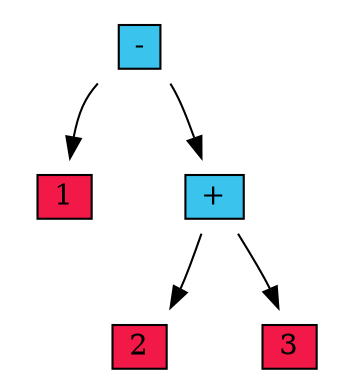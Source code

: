 digraph {
    rankdir = VR
    graph [splines = curved];
    bgcolor = "white";
    node [shape = "plaintext", style = "solid"];

                    node_0x604000000050
                    [
                        label=
                        <
                        <table border="0" cellborder="1" cellspacing="0">
                            <tr><td colspan="2" bgcolor = "#39c3ed">
 - </td>
                            </tr>
                        </table>
                        >
                    ]
                    

                    node_0x604000000010
                    [
                        label=
                        <
                        <table border="0" cellborder="1" cellspacing="0">
                            <tr><td colspan="2" bgcolor = "#f21847">
 1 </td>
                            </tr>
                        </table>
                        >
                    ]
                    
                    node_0x604000000050 -> node_0x604000000010;

                    node_0x6040000000d0
                    [
                        label=
                        <
                        <table border="0" cellborder="1" cellspacing="0">
                            <tr><td colspan="2" bgcolor = "#39c3ed">
 + </td>
                            </tr>
                        </table>
                        >
                    ]
                    
                    node_0x604000000050 -> node_0x6040000000d0;

                    node_0x604000000090
                    [
                        label=
                        <
                        <table border="0" cellborder="1" cellspacing="0">
                            <tr><td colspan="2" bgcolor = "#f21847">
 2 </td>
                            </tr>
                        </table>
                        >
                    ]
                    
                    node_0x6040000000d0 -> node_0x604000000090;

                    node_0x604000000110
                    [
                        label=
                        <
                        <table border="0" cellborder="1" cellspacing="0">
                            <tr><td colspan="2" bgcolor = "#f21847">
 3 </td>
                            </tr>
                        </table>
                        >
                    ]
                    
                    node_0x6040000000d0 -> node_0x604000000110;
}
